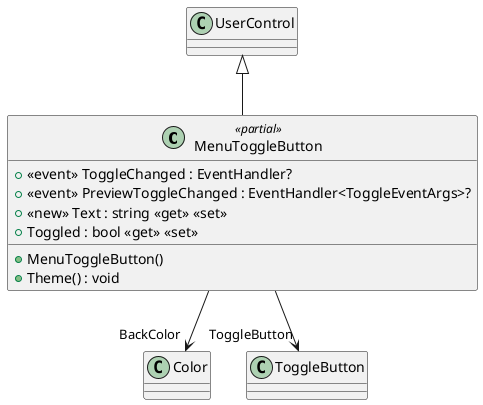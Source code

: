 @startuml
class MenuToggleButton <<partial>> {
    + MenuToggleButton()
    + Theme() : void
    +  <<event>> ToggleChanged : EventHandler? 
    +  <<event>> PreviewToggleChanged : EventHandler<ToggleEventArgs>? 
    + <<new>> Text : string <<get>> <<set>>
    + Toggled : bool <<get>> <<set>>
}
UserControl <|-- MenuToggleButton
MenuToggleButton --> "BackColor" Color
MenuToggleButton --> "ToggleButton" ToggleButton
@enduml
